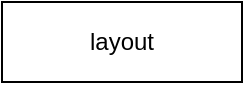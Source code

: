 <mxfile version="14.7.4" type="embed"><diagram id="48QfPSKIX_U6BVccSqgQ" name="Page-1"><mxGraphModel dx="1288" dy="425" grid="1" gridSize="10" guides="1" tooltips="1" connect="1" arrows="1" fold="1" page="1" pageScale="1" pageWidth="850" pageHeight="1100" math="0" shadow="0"><root><mxCell id="0"/><mxCell id="1" parent="0"/><mxCell id="2" value="layout" style="rounded=0;whiteSpace=wrap;html=1;" vertex="1" parent="1"><mxGeometry x="240" y="40" width="120" height="40" as="geometry"/></mxCell></root></mxGraphModel></diagram></mxfile>